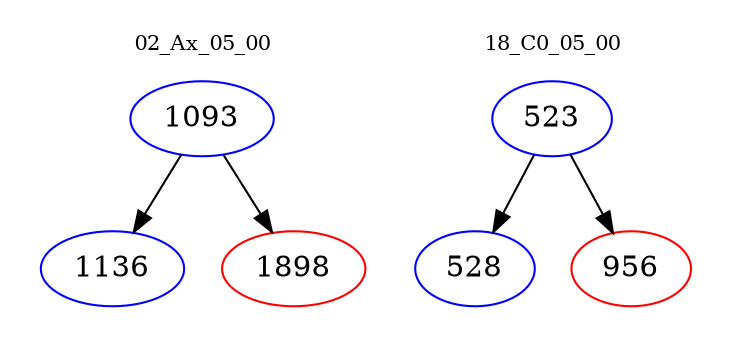 digraph{
subgraph cluster_0 {
color = white
label = "02_Ax_05_00";
fontsize=10;
T0_1093 [label="1093", color="blue"]
T0_1093 -> T0_1136 [color="black"]
T0_1136 [label="1136", color="blue"]
T0_1093 -> T0_1898 [color="black"]
T0_1898 [label="1898", color="red"]
}
subgraph cluster_1 {
color = white
label = "18_C0_05_00";
fontsize=10;
T1_523 [label="523", color="blue"]
T1_523 -> T1_528 [color="black"]
T1_528 [label="528", color="blue"]
T1_523 -> T1_956 [color="black"]
T1_956 [label="956", color="red"]
}
}
